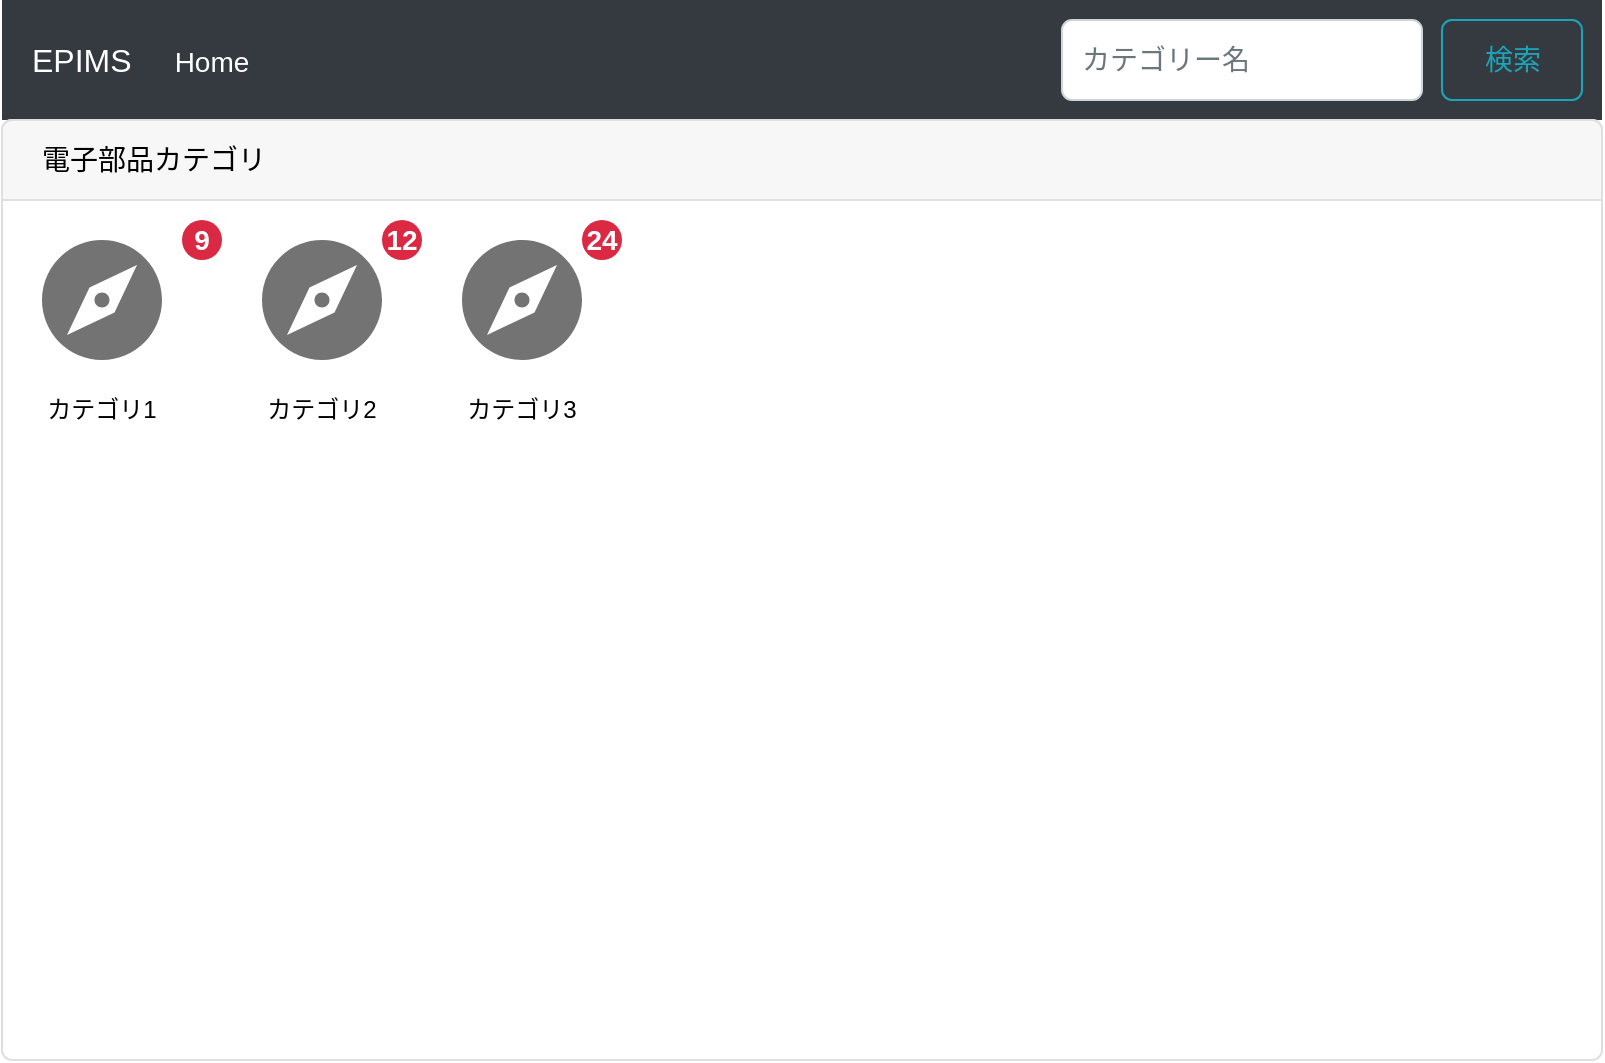 <mxfile version="15.8.7" type="device" pages="2"><diagram id="8i6utqT1N_rGV4a4b71K" name="ホーム"><mxGraphModel dx="1422" dy="865" grid="1" gridSize="10" guides="1" tooltips="1" connect="1" arrows="1" fold="1" page="1" pageScale="1" pageWidth="827" pageHeight="1169" math="0" shadow="0"><root><mxCell id="0"/><mxCell id="1" parent="0"/><mxCell id="0FqgR8J8MuLCRb9M6v0F-18" value="" style="group" parent="1" vertex="1" connectable="0"><mxGeometry x="90" y="40" width="800" height="530" as="geometry"/></mxCell><mxCell id="0FqgR8J8MuLCRb9M6v0F-1" value="EPIMS" style="html=1;shadow=0;dashed=0;fillColor=#343A40;strokeColor=none;fontSize=16;fontColor=#ffffff;align=left;spacing=15;" parent="0FqgR8J8MuLCRb9M6v0F-18" vertex="1"><mxGeometry width="800" height="60" as="geometry"/></mxCell><mxCell id="0FqgR8J8MuLCRb9M6v0F-2" value="Home" style="fillColor=none;strokeColor=none;fontSize=14;fontColor=#ffffff;align=center;" parent="0FqgR8J8MuLCRb9M6v0F-1" vertex="1"><mxGeometry width="70" height="40" relative="1" as="geometry"><mxPoint x="70" y="10" as="offset"/></mxGeometry></mxCell><mxCell id="0FqgR8J8MuLCRb9M6v0F-6" value="検索" style="html=1;shadow=0;dashed=0;shape=mxgraph.bootstrap.rrect;rSize=5;fontSize=14;fontColor=#1CA5B8;strokeColor=#1CA5B8;fillColor=none;" parent="0FqgR8J8MuLCRb9M6v0F-1" vertex="1"><mxGeometry x="1" width="70" height="40" relative="1" as="geometry"><mxPoint x="-80" y="10" as="offset"/></mxGeometry></mxCell><mxCell id="0FqgR8J8MuLCRb9M6v0F-7" value="カテゴリー名" style="html=1;shadow=0;dashed=0;shape=mxgraph.bootstrap.rrect;rSize=5;fontSize=14;fontColor=#6C767D;strokeColor=#CED4DA;fillColor=#ffffff;align=left;spacing=10;" parent="0FqgR8J8MuLCRb9M6v0F-1" vertex="1"><mxGeometry x="1" width="180" height="40" relative="1" as="geometry"><mxPoint x="-270" y="10" as="offset"/></mxGeometry></mxCell><mxCell id="0FqgR8J8MuLCRb9M6v0F-14" value="" style="html=1;shadow=0;dashed=0;shape=mxgraph.bootstrap.rrect;rSize=5;strokeColor=#DFDFDF;html=1;whiteSpace=wrap;fillColor=#FFFFFF;fontColor=#000000;" parent="0FqgR8J8MuLCRb9M6v0F-18" vertex="1"><mxGeometry y="60" width="800" height="470" as="geometry"/></mxCell><mxCell id="0FqgR8J8MuLCRb9M6v0F-15" value="電子部品カテゴリ" style="html=1;shadow=0;dashed=0;shape=mxgraph.bootstrap.topButton;strokeColor=inherit;fillColor=#F7F7F7;rSize=5;perimeter=none;whiteSpace=wrap;resizeWidth=1;align=left;spacing=20;fontSize=14;" parent="0FqgR8J8MuLCRb9M6v0F-14" vertex="1"><mxGeometry width="800" height="40" relative="1" as="geometry"/></mxCell><mxCell id="0FqgR8J8MuLCRb9M6v0F-20" value="" style="group" parent="0FqgR8J8MuLCRb9M6v0F-14" vertex="1" connectable="0"><mxGeometry x="20" y="60" width="70" height="100" as="geometry"/></mxCell><mxCell id="0FqgR8J8MuLCRb9M6v0F-17" value="" style="dashed=0;aspect=fixed;verticalLabelPosition=bottom;verticalAlign=top;align=center;shape=mxgraph.gmdl.navigate;strokeColor=none;fillColor=#737373;shadow=0;sketch=0;" parent="0FqgR8J8MuLCRb9M6v0F-20" vertex="1"><mxGeometry width="60" height="60" as="geometry"/></mxCell><mxCell id="0FqgR8J8MuLCRb9M6v0F-19" value="カテゴリ1" style="text;html=1;strokeColor=none;fillColor=none;align=center;verticalAlign=middle;whiteSpace=wrap;rounded=0;" parent="0FqgR8J8MuLCRb9M6v0F-20" vertex="1"><mxGeometry y="70" width="60" height="30" as="geometry"/></mxCell><mxCell id="ckoKevMipHvNnkgKrqNB-2" value="" style="group" parent="0FqgR8J8MuLCRb9M6v0F-14" vertex="1" connectable="0"><mxGeometry x="130" y="60" width="60" height="100" as="geometry"/></mxCell><mxCell id="s9SGlNMPMLq0N3a6x7nG-2" value="" style="dashed=0;aspect=fixed;verticalLabelPosition=bottom;verticalAlign=top;align=center;shape=mxgraph.gmdl.navigate;strokeColor=none;fillColor=#737373;shadow=0;sketch=0;" parent="ckoKevMipHvNnkgKrqNB-2" vertex="1"><mxGeometry width="60" height="60" as="geometry"/></mxCell><mxCell id="s9SGlNMPMLq0N3a6x7nG-3" value="カテゴリ2" style="text;html=1;strokeColor=none;fillColor=none;align=center;verticalAlign=middle;whiteSpace=wrap;rounded=0;" parent="ckoKevMipHvNnkgKrqNB-2" vertex="1"><mxGeometry y="70" width="60" height="30" as="geometry"/></mxCell><mxCell id="ckoKevMipHvNnkgKrqNB-4" value="" style="group" parent="0FqgR8J8MuLCRb9M6v0F-14" vertex="1" connectable="0"><mxGeometry x="230" y="60" width="60" height="100" as="geometry"/></mxCell><mxCell id="ckoKevMipHvNnkgKrqNB-5" value="" style="dashed=0;aspect=fixed;verticalLabelPosition=bottom;verticalAlign=top;align=center;shape=mxgraph.gmdl.navigate;strokeColor=none;fillColor=#737373;shadow=0;sketch=0;" parent="ckoKevMipHvNnkgKrqNB-4" vertex="1"><mxGeometry width="60" height="60" as="geometry"/></mxCell><mxCell id="ckoKevMipHvNnkgKrqNB-6" value="カテゴリ3" style="text;html=1;strokeColor=none;fillColor=none;align=center;verticalAlign=middle;whiteSpace=wrap;rounded=0;" parent="ckoKevMipHvNnkgKrqNB-4" vertex="1"><mxGeometry y="70" width="60" height="30" as="geometry"/></mxCell><mxCell id="ckoKevMipHvNnkgKrqNB-8" value="24" style="rounded=1;whiteSpace=wrap;html=1;arcSize=50;strokeColor=none;strokeWidth=1;fillColor=#DB2843;fontColor=#FFFFFF;whiteSpace=wrap;align=center;verticalAlign=middle;spacingLeft=0;fontStyle=1;fontSize=14;spacing=10;" parent="0FqgR8J8MuLCRb9M6v0F-14" vertex="1"><mxGeometry x="290" y="50" width="20" height="20" as="geometry"/></mxCell><mxCell id="ckoKevMipHvNnkgKrqNB-1" value="12" style="rounded=1;whiteSpace=wrap;html=1;arcSize=50;strokeColor=none;strokeWidth=1;fillColor=#DB2843;fontColor=#FFFFFF;whiteSpace=wrap;align=center;verticalAlign=middle;spacingLeft=0;fontStyle=1;fontSize=14;spacing=10;" parent="0FqgR8J8MuLCRb9M6v0F-18" vertex="1"><mxGeometry x="190" y="110" width="20" height="20" as="geometry"/></mxCell><mxCell id="ckoKevMipHvNnkgKrqNB-7" value="9" style="rounded=1;whiteSpace=wrap;html=1;arcSize=50;strokeColor=none;strokeWidth=1;fillColor=#DB2843;fontColor=#FFFFFF;whiteSpace=wrap;align=center;verticalAlign=middle;spacingLeft=0;fontStyle=1;fontSize=14;spacing=10;" parent="0FqgR8J8MuLCRb9M6v0F-18" vertex="1"><mxGeometry x="90" y="110" width="20" height="20" as="geometry"/></mxCell></root></mxGraphModel></diagram><diagram name="製品表示" id="_pBiU8KEe66D62PV_0ik"><mxGraphModel dx="1422" dy="865" grid="1" gridSize="10" guides="1" tooltips="1" connect="1" arrows="1" fold="1" page="1" pageScale="1" pageWidth="827" pageHeight="1169" math="0" shadow="0"><root><mxCell id="QQaxV-dPd1qHWgrEgvbi-0"/><mxCell id="QQaxV-dPd1qHWgrEgvbi-1" parent="QQaxV-dPd1qHWgrEgvbi-0"/><mxCell id="QQaxV-dPd1qHWgrEgvbi-2" value="" style="group" parent="QQaxV-dPd1qHWgrEgvbi-1" vertex="1" connectable="0"><mxGeometry x="110" y="20" width="1010" height="721.509" as="geometry"/></mxCell><mxCell id="QQaxV-dPd1qHWgrEgvbi-29" value="" style="group" parent="QQaxV-dPd1qHWgrEgvbi-2" vertex="1" connectable="0"><mxGeometry width="1010" height="721.509" as="geometry"/></mxCell><mxCell id="QQaxV-dPd1qHWgrEgvbi-3" value="EPIMS" style="html=1;shadow=0;dashed=0;fillColor=#343A40;strokeColor=none;fontSize=16;fontColor=#ffffff;align=left;spacing=15;" parent="QQaxV-dPd1qHWgrEgvbi-29" vertex="1"><mxGeometry width="800" height="81.509" as="geometry"/></mxCell><mxCell id="QQaxV-dPd1qHWgrEgvbi-4" value="Home" style="fillColor=none;strokeColor=none;fontSize=14;fontColor=#9A9DA0;align=center;" parent="QQaxV-dPd1qHWgrEgvbi-3" vertex="1"><mxGeometry width="70" height="40" relative="1" as="geometry"><mxPoint x="70" y="10" as="offset"/></mxGeometry></mxCell><mxCell id="QQaxV-dPd1qHWgrEgvbi-5" value="製品詳細" style="fillColor=none;strokeColor=none;fontSize=14;fontColor=#FFFFFF;align=center;" parent="QQaxV-dPd1qHWgrEgvbi-3" vertex="1"><mxGeometry width="70" height="40" relative="1" as="geometry"><mxPoint x="140" y="10" as="offset"/></mxGeometry></mxCell><mxCell id="QQaxV-dPd1qHWgrEgvbi-8" value="検索" style="html=1;shadow=0;dashed=0;shape=mxgraph.bootstrap.rrect;rSize=5;fontSize=14;fontColor=#1CA5B8;strokeColor=#1CA5B8;fillColor=none;" parent="QQaxV-dPd1qHWgrEgvbi-3" vertex="1"><mxGeometry x="1" width="70" height="40" relative="1" as="geometry"><mxPoint x="-80" y="10" as="offset"/></mxGeometry></mxCell><mxCell id="QQaxV-dPd1qHWgrEgvbi-9" value="製品名、型番" style="html=1;shadow=0;dashed=0;shape=mxgraph.bootstrap.rrect;rSize=5;fontSize=14;fontColor=#6C767D;strokeColor=#CED4DA;fillColor=#ffffff;align=left;spacing=10;" parent="QQaxV-dPd1qHWgrEgvbi-3" vertex="1"><mxGeometry x="1" width="231" height="40" relative="1" as="geometry"><mxPoint x="-321" y="10" as="offset"/></mxGeometry></mxCell><mxCell id="QQaxV-dPd1qHWgrEgvbi-10" value="" style="html=1;shadow=0;dashed=0;shape=mxgraph.bootstrap.rrect;rSize=5;strokeColor=#DFDFDF;html=1;whiteSpace=wrap;fillColor=#FFFFFF;fontColor=#000000;" parent="QQaxV-dPd1qHWgrEgvbi-29" vertex="1"><mxGeometry y="81.509" width="800" height="640" as="geometry"/></mxCell><mxCell id="QQaxV-dPd1qHWgrEgvbi-11" value="カテゴリ1" style="html=1;shadow=0;dashed=0;shape=mxgraph.bootstrap.topButton;strokeColor=inherit;fillColor=#F7F7F7;rSize=5;perimeter=none;whiteSpace=wrap;resizeWidth=1;align=left;spacing=20;fontSize=14;" parent="QQaxV-dPd1qHWgrEgvbi-10" vertex="1"><mxGeometry width="800" height="40" relative="1" as="geometry"/></mxCell><mxCell id="QQaxV-dPd1qHWgrEgvbi-25" value="12" style="rounded=1;whiteSpace=wrap;html=1;arcSize=50;strokeColor=none;strokeWidth=1;fillColor=#DB2843;fontColor=#FFFFFF;whiteSpace=wrap;align=center;verticalAlign=middle;spacingLeft=0;fontStyle=1;fontSize=14;spacing=10;" parent="QQaxV-dPd1qHWgrEgvbi-10" vertex="1"><mxGeometry x="90" y="10" width="20" height="17.17" as="geometry"/></mxCell><mxCell id="8hPPEhndCuxdJMIcHo04-3" value="" style="html=1;shadow=0;dashed=0;shape=mxgraph.bootstrap.rrect;rSize=5;strokeColor=#DFDFDF;html=1;whiteSpace=wrap;fillColor=#FFFFFF;fontColor=#000000;" parent="QQaxV-dPd1qHWgrEgvbi-10" vertex="1"><mxGeometry x="480" y="38.49" width="320" height="601.51" as="geometry"/></mxCell><mxCell id="8hPPEhndCuxdJMIcHo04-4" value="詳細" style="html=1;shadow=0;dashed=0;shape=mxgraph.bootstrap.topButton;strokeColor=inherit;fillColor=#F7F7F7;rSize=5;perimeter=none;whiteSpace=wrap;resizeWidth=1;align=left;spacing=20;fontSize=14;" parent="8hPPEhndCuxdJMIcHo04-3" vertex="1"><mxGeometry width="320" height="40" relative="1" as="geometry"/></mxCell><mxCell id="Ur30Cy_TNQycg7Tz9MJw-5" value="製品名" style="text;html=1;strokeColor=none;fillColor=none;align=left;verticalAlign=middle;whiteSpace=wrap;rounded=0;" parent="8hPPEhndCuxdJMIcHo04-3" vertex="1"><mxGeometry x="10" y="270" width="310" height="30" as="geometry"/></mxCell><mxCell id="Ur30Cy_TNQycg7Tz9MJw-7" value="&lt;span style=&quot;color: rgb(0 , 0 , 0) ; font-family: &amp;#34;helvetica&amp;#34; ; font-size: 12px ; font-style: normal ; font-weight: 400 ; letter-spacing: normal ; text-indent: 0px ; text-transform: none ; word-spacing: 0px ; background-color: rgb(248 , 249 , 250) ; display: inline ; float: none&quot;&gt;製品番号&lt;/span&gt;" style="text;whiteSpace=wrap;html=1;align=left;" parent="8hPPEhndCuxdJMIcHo04-3" vertex="1"><mxGeometry x="10" y="300" width="310" height="30" as="geometry"/></mxCell><mxCell id="Ur30Cy_TNQycg7Tz9MJw-8" value="在庫数" style="text;html=1;strokeColor=none;fillColor=none;align=left;verticalAlign=middle;whiteSpace=wrap;rounded=0;" parent="8hPPEhndCuxdJMIcHo04-3" vertex="1"><mxGeometry x="10" y="230" width="300" height="30" as="geometry"/></mxCell><mxCell id="Ur30Cy_TNQycg7Tz9MJw-9" value="5" style="rounded=1;whiteSpace=wrap;html=1;arcSize=50;strokeColor=none;strokeWidth=1;fillColor=#1CA5B8;fontColor=#ffffff;whiteSpace=wrap;align=center;verticalAlign=middle;spacingLeft=0;fontStyle=1;fontSize=14;spacing=10;" parent="8hPPEhndCuxdJMIcHo04-3" vertex="1"><mxGeometry x="60" y="235" width="30" height="20" as="geometry"/></mxCell><mxCell id="Ur30Cy_TNQycg7Tz9MJw-11" value="" style="html=1;shadow=0;dashed=0;strokeColor=none;strokeWidth=1;fillColor=#E6E6E6;fontColor=default;whiteSpace=wrap;align=center;verticalAlign=middle;fontStyle=0;fontSize=40;labelBackgroundColor=#FFFFFF;" parent="8hPPEhndCuxdJMIcHo04-3" vertex="1"><mxGeometry y="45" width="320" height="185" as="geometry"/></mxCell><mxCell id="Ur30Cy_TNQycg7Tz9MJw-12" value="" style="html=1;verticalLabelPosition=bottom;labelBackgroundColor=#ffffff;verticalAlign=top;shadow=0;dashed=0;strokeWidth=4;shape=mxgraph.ios7.misc.more;strokeColor=#a0a0a0;" parent="Ur30Cy_TNQycg7Tz9MJw-11" vertex="1"><mxGeometry x="1" y="0.5" width="7" height="14" relative="1" as="geometry"><mxPoint x="-50" y="-7" as="offset"/></mxGeometry></mxCell><mxCell id="Ur30Cy_TNQycg7Tz9MJw-13" value="" style="flipH=1;html=1;verticalLabelPosition=bottom;labelBackgroundColor=#ffffff;verticalAlign=top;shadow=0;dashed=0;strokeWidth=4;shape=mxgraph.ios7.misc.more;strokeColor=#a0a0a0;" parent="Ur30Cy_TNQycg7Tz9MJw-11" vertex="1"><mxGeometry y="0.5" width="7" height="14" relative="1" as="geometry"><mxPoint x="43" y="-7" as="offset"/></mxGeometry></mxCell><mxCell id="Ur30Cy_TNQycg7Tz9MJw-14" value="" style="html=1;shadow=0;strokeColor=none;fillColor=#ffffff;" parent="Ur30Cy_TNQycg7Tz9MJw-11" vertex="1"><mxGeometry x="0.5" y="1" width="30" height="4" relative="1" as="geometry"><mxPoint x="-50" y="-20" as="offset"/></mxGeometry></mxCell><mxCell id="Ur30Cy_TNQycg7Tz9MJw-15" value="" style="html=1;shadow=0;strokeColor=none;fillColor=#BBBBBB;" parent="Ur30Cy_TNQycg7Tz9MJw-11" vertex="1"><mxGeometry x="0.5" y="1" width="30" height="4" relative="1" as="geometry"><mxPoint x="-15" y="-20" as="offset"/></mxGeometry></mxCell><mxCell id="Ur30Cy_TNQycg7Tz9MJw-16" value="" style="html=1;shadow=0;strokeColor=none;fillColor=#BBBBBB;" parent="Ur30Cy_TNQycg7Tz9MJw-11" vertex="1"><mxGeometry x="0.5" y="1" width="30" height="4" relative="1" as="geometry"><mxPoint x="20" y="-20" as="offset"/></mxGeometry></mxCell><mxCell id="Ur30Cy_TNQycg7Tz9MJw-4" value="" style="dashed=0;aspect=fixed;verticalLabelPosition=bottom;verticalAlign=top;align=center;shape=mxgraph.gmdl.navigate;strokeColor=none;fillColor=#737373;shadow=0;sketch=0;" parent="Ur30Cy_TNQycg7Tz9MJw-11" vertex="1"><mxGeometry x="105" y="25.0" width="110" height="110" as="geometry"/></mxCell><mxCell id="-6oHZ59T6-JkxFeXk97T-0" value="仕様説明" style="html=1;shadow=0;dashed=0;shape=mxgraph.bootstrap.rrect;rSize=5;strokeColor=#D6D8DB;strokeWidth=1;fillColor=#E2E3E5;fontColor=#383D41;whiteSpace=wrap;align=left;verticalAlign=middle;spacingLeft=10;" vertex="1" parent="8hPPEhndCuxdJMIcHo04-3"><mxGeometry x="10" y="330" width="300" height="130" as="geometry"/></mxCell><mxCell id="-6oHZ59T6-JkxFeXk97T-5" value="" style="dashed=0;outlineConnect=0;html=1;align=center;labelPosition=center;verticalLabelPosition=bottom;verticalAlign=top;shape=mxgraph.webicons.adobe_pdf;fillColor=#F40C0C;gradientColor=#610603" vertex="1" parent="8hPPEhndCuxdJMIcHo04-3"><mxGeometry x="10" y="475" width="20" height="25" as="geometry"/></mxCell><mxCell id="-6oHZ59T6-JkxFeXk97T-7" value="仕様説明" style="html=1;shadow=0;dashed=0;shape=mxgraph.bootstrap.rrect;rSize=5;strokeColor=#D6D8DB;strokeWidth=1;fillColor=#E2E3E5;fontColor=#383D41;whiteSpace=wrap;align=left;verticalAlign=middle;spacingLeft=10;" vertex="1" parent="8hPPEhndCuxdJMIcHo04-3"><mxGeometry x="10" y="330" width="300" height="130" as="geometry"/></mxCell><UserObject label="データシート" link="https://www.draw.io" id="-6oHZ59T6-JkxFeXk97T-8"><mxCell style="text;html=1;strokeColor=none;fillColor=none;whiteSpace=wrap;align=center;verticalAlign=middle;fontColor=#0000EE;fontStyle=4;" vertex="1" parent="8hPPEhndCuxdJMIcHo04-3"><mxGeometry x="40" y="470" width="80" height="40" as="geometry"/></mxCell></UserObject><mxCell id="-6oHZ59T6-JkxFeXk97T-9" value="" style="html=1;shadow=0;dashed=0;shape=mxgraph.bootstrap.rrect;rSize=5;strokeColor=#DFDFDF;html=1;whiteSpace=wrap;fillColor=#FFFFFF;fontColor=#000000;" vertex="1" parent="8hPPEhndCuxdJMIcHo04-3"><mxGeometry x="-480" y="-38.49" width="800" height="640" as="geometry"/></mxCell><mxCell id="-6oHZ59T6-JkxFeXk97T-10" value="カテゴリ1" style="html=1;shadow=0;dashed=0;shape=mxgraph.bootstrap.topButton;strokeColor=inherit;fillColor=#F7F7F7;rSize=5;perimeter=none;whiteSpace=wrap;resizeWidth=1;align=left;spacing=20;fontSize=14;" vertex="1" parent="-6oHZ59T6-JkxFeXk97T-9"><mxGeometry width="800" height="40" relative="1" as="geometry"/></mxCell><mxCell id="-6oHZ59T6-JkxFeXk97T-11" value="12" style="rounded=1;whiteSpace=wrap;html=1;arcSize=50;strokeColor=none;strokeWidth=1;fillColor=#DB2843;fontColor=#FFFFFF;whiteSpace=wrap;align=center;verticalAlign=middle;spacingLeft=0;fontStyle=1;fontSize=14;spacing=10;" vertex="1" parent="-6oHZ59T6-JkxFeXk97T-9"><mxGeometry x="90" y="10" width="20" height="17.17" as="geometry"/></mxCell><mxCell id="-6oHZ59T6-JkxFeXk97T-12" value="" style="html=1;shadow=0;dashed=0;shape=mxgraph.bootstrap.rrect;rSize=5;strokeColor=#DFDFDF;html=1;whiteSpace=wrap;fillColor=#FFFFFF;fontColor=#000000;" vertex="1" parent="-6oHZ59T6-JkxFeXk97T-9"><mxGeometry x="480" y="38.49" width="320" height="601.51" as="geometry"/></mxCell><mxCell id="-6oHZ59T6-JkxFeXk97T-13" value="製品番号" style="html=1;shadow=0;dashed=0;shape=mxgraph.bootstrap.topButton;strokeColor=inherit;fillColor=#F7F7F7;rSize=5;perimeter=none;whiteSpace=wrap;resizeWidth=1;align=left;spacing=20;fontSize=14;" vertex="1" parent="-6oHZ59T6-JkxFeXk97T-12"><mxGeometry width="320" height="40" relative="1" as="geometry"/></mxCell><mxCell id="-6oHZ59T6-JkxFeXk97T-14" value="製品名" style="text;html=1;strokeColor=none;fillColor=none;align=left;verticalAlign=middle;whiteSpace=wrap;rounded=0;" vertex="1" parent="-6oHZ59T6-JkxFeXk97T-12"><mxGeometry x="10" y="270" width="310" height="30" as="geometry"/></mxCell><mxCell id="-6oHZ59T6-JkxFeXk97T-15" value="&lt;span style=&quot;color: rgb(0 , 0 , 0) ; font-family: &amp;#34;helvetica&amp;#34; ; font-size: 12px ; font-style: normal ; font-weight: 400 ; letter-spacing: normal ; text-indent: 0px ; text-transform: none ; word-spacing: 0px ; background-color: rgb(248 , 249 , 250) ; display: inline ; float: none&quot;&gt;型番&lt;/span&gt;" style="text;whiteSpace=wrap;html=1;align=left;" vertex="1" parent="-6oHZ59T6-JkxFeXk97T-12"><mxGeometry x="10" y="300" width="310" height="30" as="geometry"/></mxCell><mxCell id="-6oHZ59T6-JkxFeXk97T-16" value="在庫数" style="text;html=1;strokeColor=none;fillColor=none;align=left;verticalAlign=middle;whiteSpace=wrap;rounded=0;" vertex="1" parent="-6oHZ59T6-JkxFeXk97T-12"><mxGeometry x="10" y="230" width="300" height="30" as="geometry"/></mxCell><mxCell id="-6oHZ59T6-JkxFeXk97T-17" value="5" style="rounded=1;whiteSpace=wrap;html=1;arcSize=50;strokeColor=none;strokeWidth=1;fillColor=#1CA5B8;fontColor=#ffffff;whiteSpace=wrap;align=center;verticalAlign=middle;spacingLeft=0;fontStyle=1;fontSize=14;spacing=10;" vertex="1" parent="-6oHZ59T6-JkxFeXk97T-12"><mxGeometry x="60" y="235" width="30" height="20" as="geometry"/></mxCell><mxCell id="-6oHZ59T6-JkxFeXk97T-18" value="" style="html=1;shadow=0;dashed=0;strokeColor=none;strokeWidth=1;fillColor=#E6E6E6;fontColor=default;whiteSpace=wrap;align=center;verticalAlign=middle;fontStyle=0;fontSize=40;labelBackgroundColor=#FFFFFF;" vertex="1" parent="-6oHZ59T6-JkxFeXk97T-12"><mxGeometry y="45" width="320" height="185" as="geometry"/></mxCell><mxCell id="-6oHZ59T6-JkxFeXk97T-19" value="" style="html=1;verticalLabelPosition=bottom;labelBackgroundColor=#ffffff;verticalAlign=top;shadow=0;dashed=0;strokeWidth=4;shape=mxgraph.ios7.misc.more;strokeColor=#a0a0a0;" vertex="1" parent="-6oHZ59T6-JkxFeXk97T-18"><mxGeometry x="1" y="0.5" width="7" height="14" relative="1" as="geometry"><mxPoint x="-50" y="-7" as="offset"/></mxGeometry></mxCell><mxCell id="-6oHZ59T6-JkxFeXk97T-20" value="" style="flipH=1;html=1;verticalLabelPosition=bottom;labelBackgroundColor=#ffffff;verticalAlign=top;shadow=0;dashed=0;strokeWidth=4;shape=mxgraph.ios7.misc.more;strokeColor=#a0a0a0;" vertex="1" parent="-6oHZ59T6-JkxFeXk97T-18"><mxGeometry y="0.5" width="7" height="14" relative="1" as="geometry"><mxPoint x="43" y="-7" as="offset"/></mxGeometry></mxCell><mxCell id="-6oHZ59T6-JkxFeXk97T-21" value="" style="html=1;shadow=0;strokeColor=none;fillColor=#ffffff;" vertex="1" parent="-6oHZ59T6-JkxFeXk97T-18"><mxGeometry x="0.5" y="1" width="30" height="4" relative="1" as="geometry"><mxPoint x="-50" y="-20" as="offset"/></mxGeometry></mxCell><mxCell id="-6oHZ59T6-JkxFeXk97T-22" value="" style="html=1;shadow=0;strokeColor=none;fillColor=#BBBBBB;" vertex="1" parent="-6oHZ59T6-JkxFeXk97T-18"><mxGeometry x="0.5" y="1" width="30" height="4" relative="1" as="geometry"><mxPoint x="-15" y="-20" as="offset"/></mxGeometry></mxCell><mxCell id="-6oHZ59T6-JkxFeXk97T-23" value="" style="html=1;shadow=0;strokeColor=none;fillColor=#BBBBBB;" vertex="1" parent="-6oHZ59T6-JkxFeXk97T-18"><mxGeometry x="0.5" y="1" width="30" height="4" relative="1" as="geometry"><mxPoint x="20" y="-20" as="offset"/></mxGeometry></mxCell><mxCell id="-6oHZ59T6-JkxFeXk97T-24" value="" style="dashed=0;aspect=fixed;verticalLabelPosition=bottom;verticalAlign=top;align=center;shape=mxgraph.gmdl.navigate;strokeColor=none;fillColor=#737373;shadow=0;sketch=0;" vertex="1" parent="-6oHZ59T6-JkxFeXk97T-18"><mxGeometry x="105" y="25.0" width="110" height="110" as="geometry"/></mxCell><mxCell id="-6oHZ59T6-JkxFeXk97T-26" value="" style="dashed=0;outlineConnect=0;html=1;align=center;labelPosition=center;verticalLabelPosition=bottom;verticalAlign=top;shape=mxgraph.webicons.adobe_pdf;fillColor=#F40C0C;gradientColor=#610603" vertex="1" parent="-6oHZ59T6-JkxFeXk97T-12"><mxGeometry x="10" y="507.5" width="20" height="25" as="geometry"/></mxCell><UserObject label="データシート" link="https://www.draw.io" id="-6oHZ59T6-JkxFeXk97T-3"><mxCell style="text;html=1;strokeColor=none;fillColor=none;whiteSpace=wrap;align=center;verticalAlign=middle;fontColor=#0000EE;fontStyle=4;" vertex="1" parent="-6oHZ59T6-JkxFeXk97T-12"><mxGeometry x="35" y="500" width="80" height="40" as="geometry"/></mxCell></UserObject><mxCell id="-6oHZ59T6-JkxFeXk97T-6" value="仕様説明" style="html=1;shadow=0;dashed=0;shape=mxgraph.bootstrap.rrect;rSize=5;strokeColor=#D6D8DB;strokeWidth=1;fillColor=#E2E3E5;fontColor=#383D41;whiteSpace=wrap;align=left;verticalAlign=middle;spacingLeft=10;" vertex="1" parent="-6oHZ59T6-JkxFeXk97T-12"><mxGeometry x="10" y="370" width="300" height="130" as="geometry"/></mxCell><mxCell id="-6oHZ59T6-JkxFeXk97T-31" value="&lt;span style=&quot;color: rgb(0 , 0 , 0) ; font-family: &amp;#34;helvetica&amp;#34; ; font-size: 12px ; font-style: normal ; font-weight: 400 ; letter-spacing: normal ; text-indent: 0px ; text-transform: none ; word-spacing: 0px ; background-color: rgb(248 , 249 , 250) ; display: inline ; float: none&quot;&gt;通販コード&lt;/span&gt;" style="text;whiteSpace=wrap;html=1;align=left;" vertex="1" parent="-6oHZ59T6-JkxFeXk97T-12"><mxGeometry x="10" y="330" width="310" height="30" as="geometry"/></mxCell><mxCell id="-6oHZ59T6-JkxFeXk97T-33" value="商品URL:" style="text;html=1;strokeColor=none;fillColor=none;align=left;verticalAlign=middle;whiteSpace=wrap;rounded=0;" vertex="1" parent="-6oHZ59T6-JkxFeXk97T-12"><mxGeometry x="10" y="540" width="60" height="30" as="geometry"/></mxCell><UserObject label="https://amazon/ssasd/fawfawfaasdawdaw/" link="https://www.draw.io" id="-6oHZ59T6-JkxFeXk97T-34"><mxCell style="text;html=1;strokeColor=none;fillColor=none;whiteSpace=wrap;align=center;verticalAlign=middle;fontColor=#0000EE;fontStyle=4;" vertex="1" parent="-6oHZ59T6-JkxFeXk97T-12"><mxGeometry x="70" y="535" width="240" height="40" as="geometry"/></mxCell></UserObject><mxCell id="-6oHZ59T6-JkxFeXk97T-27" value="" style="dashed=0;aspect=fixed;verticalLabelPosition=bottom;verticalAlign=top;align=center;shape=mxgraph.gmdl.navigate;strokeColor=none;fillColor=#737373;shadow=0;sketch=0;" vertex="1" parent="-6oHZ59T6-JkxFeXk97T-9"><mxGeometry x="30" y="58.491" width="60" height="60" as="geometry"/></mxCell><mxCell id="-6oHZ59T6-JkxFeXk97T-28" value="5" style="rounded=1;whiteSpace=wrap;html=1;arcSize=50;strokeColor=none;strokeWidth=1;fillColor=#1CA5B8;fontColor=#ffffff;whiteSpace=wrap;align=center;verticalAlign=middle;spacingLeft=0;fontStyle=1;fontSize=14;spacing=10;" vertex="1" parent="-6oHZ59T6-JkxFeXk97T-9"><mxGeometry x="77.5" y="48.49" width="22.5" height="20" as="geometry"/></mxCell><mxCell id="-6oHZ59T6-JkxFeXk97T-29" value="製品名" style="text;html=1;strokeColor=none;fillColor=none;align=center;verticalAlign=middle;whiteSpace=wrap;rounded=0;" vertex="1" parent="-6oHZ59T6-JkxFeXk97T-9"><mxGeometry x="30" y="118.491" width="60" height="30" as="geometry"/></mxCell><mxCell id="-6oHZ59T6-JkxFeXk97T-30" value="型番" style="text;html=1;strokeColor=none;fillColor=none;align=center;verticalAlign=middle;whiteSpace=wrap;rounded=0;" vertex="1" parent="-6oHZ59T6-JkxFeXk97T-9"><mxGeometry x="30" y="138.491" width="60" height="30" as="geometry"/></mxCell><mxCell id="-6oHZ59T6-JkxFeXk97T-99" value="" style="dashed=0;aspect=fixed;verticalLabelPosition=bottom;verticalAlign=top;align=center;shape=mxgraph.gmdl.navigate;strokeColor=none;fillColor=#737373;shadow=0;sketch=0;" vertex="1" parent="-6oHZ59T6-JkxFeXk97T-9"><mxGeometry x="130" y="58.491" width="60" height="60" as="geometry"/></mxCell><mxCell id="-6oHZ59T6-JkxFeXk97T-100" value="製品名" style="text;html=1;strokeColor=none;fillColor=none;align=center;verticalAlign=middle;whiteSpace=wrap;rounded=0;" vertex="1" parent="-6oHZ59T6-JkxFeXk97T-9"><mxGeometry x="130" y="118.491" width="60" height="30" as="geometry"/></mxCell><mxCell id="-6oHZ59T6-JkxFeXk97T-101" value="型番" style="text;html=1;strokeColor=none;fillColor=none;align=center;verticalAlign=middle;whiteSpace=wrap;rounded=0;" vertex="1" parent="-6oHZ59T6-JkxFeXk97T-9"><mxGeometry x="130" y="138.491" width="60" height="30" as="geometry"/></mxCell><mxCell id="-6oHZ59T6-JkxFeXk97T-102" value="" style="dashed=0;aspect=fixed;verticalLabelPosition=bottom;verticalAlign=top;align=center;shape=mxgraph.gmdl.navigate;strokeColor=none;fillColor=#737373;shadow=0;sketch=0;" vertex="1" parent="-6oHZ59T6-JkxFeXk97T-9"><mxGeometry x="220" y="58.491" width="60" height="60" as="geometry"/></mxCell><mxCell id="-6oHZ59T6-JkxFeXk97T-103" value="製品名" style="text;html=1;strokeColor=none;fillColor=none;align=center;verticalAlign=middle;whiteSpace=wrap;rounded=0;" vertex="1" parent="-6oHZ59T6-JkxFeXk97T-9"><mxGeometry x="220" y="118.491" width="60" height="30" as="geometry"/></mxCell><mxCell id="-6oHZ59T6-JkxFeXk97T-104" value="型番" style="text;html=1;strokeColor=none;fillColor=none;align=center;verticalAlign=middle;whiteSpace=wrap;rounded=0;" vertex="1" parent="-6oHZ59T6-JkxFeXk97T-9"><mxGeometry x="220" y="138.491" width="60" height="30" as="geometry"/></mxCell><mxCell id="-6oHZ59T6-JkxFeXk97T-105" value="" style="dashed=0;aspect=fixed;verticalLabelPosition=bottom;verticalAlign=top;align=center;shape=mxgraph.gmdl.navigate;strokeColor=none;fillColor=#737373;shadow=0;sketch=0;" vertex="1" parent="-6oHZ59T6-JkxFeXk97T-9"><mxGeometry x="304" y="58.491" width="60" height="60" as="geometry"/></mxCell><mxCell id="-6oHZ59T6-JkxFeXk97T-106" value="製品名" style="text;html=1;strokeColor=none;fillColor=none;align=center;verticalAlign=middle;whiteSpace=wrap;rounded=0;" vertex="1" parent="-6oHZ59T6-JkxFeXk97T-9"><mxGeometry x="304" y="118.491" width="60" height="30" as="geometry"/></mxCell><mxCell id="-6oHZ59T6-JkxFeXk97T-107" value="型番" style="text;html=1;strokeColor=none;fillColor=none;align=center;verticalAlign=middle;whiteSpace=wrap;rounded=0;" vertex="1" parent="-6oHZ59T6-JkxFeXk97T-9"><mxGeometry x="304" y="138.491" width="60" height="30" as="geometry"/></mxCell><mxCell id="-6oHZ59T6-JkxFeXk97T-108" value="" style="dashed=0;aspect=fixed;verticalLabelPosition=bottom;verticalAlign=top;align=center;shape=mxgraph.gmdl.navigate;strokeColor=none;fillColor=#737373;shadow=0;sketch=0;" vertex="1" parent="-6oHZ59T6-JkxFeXk97T-9"><mxGeometry x="390" y="58.491" width="60" height="60" as="geometry"/></mxCell><mxCell id="-6oHZ59T6-JkxFeXk97T-109" value="製品名" style="text;html=1;strokeColor=none;fillColor=none;align=center;verticalAlign=middle;whiteSpace=wrap;rounded=0;" vertex="1" parent="-6oHZ59T6-JkxFeXk97T-9"><mxGeometry x="390" y="118.491" width="60" height="30" as="geometry"/></mxCell><mxCell id="-6oHZ59T6-JkxFeXk97T-110" value="型番" style="text;html=1;strokeColor=none;fillColor=none;align=center;verticalAlign=middle;whiteSpace=wrap;rounded=0;" vertex="1" parent="-6oHZ59T6-JkxFeXk97T-9"><mxGeometry x="390" y="138.491" width="60" height="30" as="geometry"/></mxCell><mxCell id="-6oHZ59T6-JkxFeXk97T-111" value="" style="dashed=0;aspect=fixed;verticalLabelPosition=bottom;verticalAlign=top;align=center;shape=mxgraph.gmdl.navigate;strokeColor=none;fillColor=#737373;shadow=0;sketch=0;" vertex="1" parent="-6oHZ59T6-JkxFeXk97T-9"><mxGeometry x="30" y="178.491" width="60" height="60" as="geometry"/></mxCell><mxCell id="-6oHZ59T6-JkxFeXk97T-112" value="製品名" style="text;html=1;strokeColor=none;fillColor=none;align=center;verticalAlign=middle;whiteSpace=wrap;rounded=0;" vertex="1" parent="-6oHZ59T6-JkxFeXk97T-9"><mxGeometry x="30" y="238.491" width="60" height="30" as="geometry"/></mxCell><mxCell id="-6oHZ59T6-JkxFeXk97T-113" value="型番" style="text;html=1;strokeColor=none;fillColor=none;align=center;verticalAlign=middle;whiteSpace=wrap;rounded=0;" vertex="1" parent="-6oHZ59T6-JkxFeXk97T-9"><mxGeometry x="30" y="258.491" width="60" height="30" as="geometry"/></mxCell><mxCell id="-6oHZ59T6-JkxFeXk97T-114" value="" style="dashed=0;aspect=fixed;verticalLabelPosition=bottom;verticalAlign=top;align=center;shape=mxgraph.gmdl.navigate;strokeColor=none;fillColor=#737373;shadow=0;sketch=0;" vertex="1" parent="-6oHZ59T6-JkxFeXk97T-9"><mxGeometry x="130" y="178.491" width="60" height="60" as="geometry"/></mxCell><mxCell id="-6oHZ59T6-JkxFeXk97T-115" value="製品名" style="text;html=1;strokeColor=none;fillColor=none;align=center;verticalAlign=middle;whiteSpace=wrap;rounded=0;" vertex="1" parent="-6oHZ59T6-JkxFeXk97T-9"><mxGeometry x="130" y="238.491" width="60" height="30" as="geometry"/></mxCell><mxCell id="-6oHZ59T6-JkxFeXk97T-116" value="型番" style="text;html=1;strokeColor=none;fillColor=none;align=center;verticalAlign=middle;whiteSpace=wrap;rounded=0;" vertex="1" parent="-6oHZ59T6-JkxFeXk97T-9"><mxGeometry x="130" y="258.491" width="60" height="30" as="geometry"/></mxCell><mxCell id="Ur30Cy_TNQycg7Tz9MJw-1" value="5" style="rounded=1;whiteSpace=wrap;html=1;arcSize=50;strokeColor=none;strokeWidth=1;fillColor=#1CA5B8;fontColor=#ffffff;whiteSpace=wrap;align=center;verticalAlign=middle;spacingLeft=0;fontStyle=1;fontSize=14;spacing=10;" parent="QQaxV-dPd1qHWgrEgvbi-10" vertex="1"><mxGeometry x="77.5" y="48.49" width="22.5" height="20" as="geometry"/></mxCell><mxCell id="-6oHZ59T6-JkxFeXk97T-35" value="" style="group" vertex="1" connectable="0" parent="QQaxV-dPd1qHWgrEgvbi-10"><mxGeometry x="30" y="58.491" width="60" height="110.0" as="geometry"/></mxCell><mxCell id="Ur30Cy_TNQycg7Tz9MJw-0" value="" style="dashed=0;aspect=fixed;verticalLabelPosition=bottom;verticalAlign=top;align=center;shape=mxgraph.gmdl.navigate;strokeColor=none;fillColor=#737373;shadow=0;sketch=0;" parent="-6oHZ59T6-JkxFeXk97T-35" vertex="1"><mxGeometry width="60" height="60" as="geometry"/></mxCell><mxCell id="Ur30Cy_TNQycg7Tz9MJw-2" value="製品名" style="text;html=1;strokeColor=none;fillColor=none;align=center;verticalAlign=middle;whiteSpace=wrap;rounded=0;" parent="-6oHZ59T6-JkxFeXk97T-35" vertex="1"><mxGeometry y="60" width="60" height="30" as="geometry"/></mxCell><mxCell id="Ur30Cy_TNQycg7Tz9MJw-10" value="個" style="text;html=1;strokeColor=none;fillColor=none;align=center;verticalAlign=middle;whiteSpace=wrap;rounded=0;" parent="QQaxV-dPd1qHWgrEgvbi-29" vertex="1"><mxGeometry x="570" y="349.999" width="20" height="30" as="geometry"/></mxCell></root></mxGraphModel></diagram></mxfile>